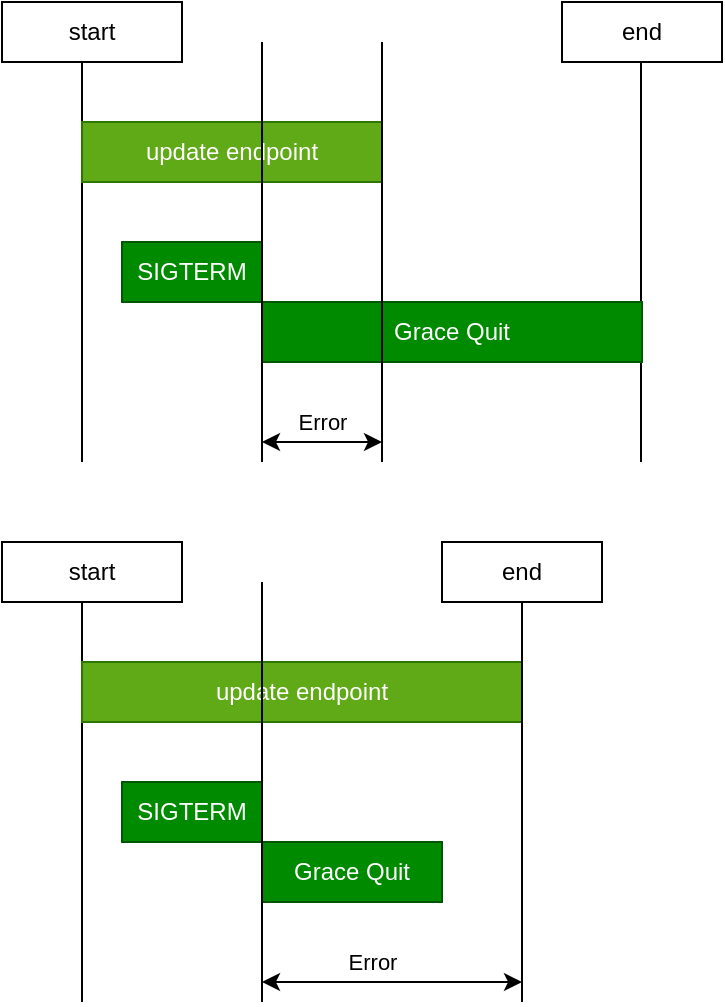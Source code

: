 <mxfile version="24.6.4" type="device">
  <diagram name="第 1 页" id="NF0pKxZkLIZrm6XSLs1j">
    <mxGraphModel dx="897" dy="664" grid="1" gridSize="10" guides="1" tooltips="1" connect="1" arrows="1" fold="1" page="1" pageScale="1" pageWidth="827" pageHeight="1169" math="0" shadow="0">
      <root>
        <mxCell id="0" />
        <mxCell id="1" parent="0" />
        <mxCell id="ma3_RtaVjRlwpRnNTFMP-1" value="" style="endArrow=none;html=1;rounded=0;" parent="1" edge="1">
          <mxGeometry width="50" height="50" relative="1" as="geometry">
            <mxPoint x="240" y="480" as="sourcePoint" />
            <mxPoint x="240" y="280" as="targetPoint" />
          </mxGeometry>
        </mxCell>
        <mxCell id="ma3_RtaVjRlwpRnNTFMP-3" value="update endpoint" style="rounded=0;whiteSpace=wrap;html=1;fillColor=#60a917;fontColor=#ffffff;strokeColor=#2D7600;" parent="1" vertex="1">
          <mxGeometry x="240" y="310" width="150" height="30" as="geometry" />
        </mxCell>
        <mxCell id="ma3_RtaVjRlwpRnNTFMP-5" value="SIGTERM" style="rounded=0;whiteSpace=wrap;html=1;fillColor=#008a00;fontColor=#ffffff;strokeColor=#005700;" parent="1" vertex="1">
          <mxGeometry x="260" y="370" width="70" height="30" as="geometry" />
        </mxCell>
        <mxCell id="ma3_RtaVjRlwpRnNTFMP-6" value="start" style="rounded=0;whiteSpace=wrap;html=1;" parent="1" vertex="1">
          <mxGeometry x="200" y="250" width="90" height="30" as="geometry" />
        </mxCell>
        <mxCell id="ma3_RtaVjRlwpRnNTFMP-7" value="" style="endArrow=none;html=1;rounded=0;" parent="1" edge="1">
          <mxGeometry width="50" height="50" relative="1" as="geometry">
            <mxPoint x="519.5" y="480" as="sourcePoint" />
            <mxPoint x="519.5" y="280" as="targetPoint" />
          </mxGeometry>
        </mxCell>
        <mxCell id="ma3_RtaVjRlwpRnNTFMP-8" value="end" style="rounded=0;whiteSpace=wrap;html=1;" parent="1" vertex="1">
          <mxGeometry x="480" y="250" width="80" height="30" as="geometry" />
        </mxCell>
        <mxCell id="Ib89e8eEE6bc1uW6DCXh-1" value="Grace Quit" style="rounded=0;whiteSpace=wrap;html=1;fillColor=#008a00;fontColor=#ffffff;strokeColor=#005700;" parent="1" vertex="1">
          <mxGeometry x="330" y="400" width="190" height="30" as="geometry" />
        </mxCell>
        <mxCell id="Ib89e8eEE6bc1uW6DCXh-2" value="" style="endArrow=none;html=1;rounded=0;" parent="1" edge="1">
          <mxGeometry width="50" height="50" relative="1" as="geometry">
            <mxPoint x="330" y="480" as="sourcePoint" />
            <mxPoint x="330" y="270" as="targetPoint" />
          </mxGeometry>
        </mxCell>
        <mxCell id="Ib89e8eEE6bc1uW6DCXh-3" value="" style="endArrow=none;html=1;rounded=0;" parent="1" edge="1">
          <mxGeometry width="50" height="50" relative="1" as="geometry">
            <mxPoint x="390" y="480" as="sourcePoint" />
            <mxPoint x="390" y="270" as="targetPoint" />
          </mxGeometry>
        </mxCell>
        <mxCell id="Ib89e8eEE6bc1uW6DCXh-4" value="" style="endArrow=classic;startArrow=classic;html=1;rounded=0;" parent="1" edge="1">
          <mxGeometry width="50" height="50" relative="1" as="geometry">
            <mxPoint x="330" y="470" as="sourcePoint" />
            <mxPoint x="390" y="470" as="targetPoint" />
          </mxGeometry>
        </mxCell>
        <mxCell id="Ib89e8eEE6bc1uW6DCXh-5" value="Error" style="edgeLabel;html=1;align=center;verticalAlign=middle;resizable=0;points=[];" parent="Ib89e8eEE6bc1uW6DCXh-4" vertex="1" connectable="0">
          <mxGeometry x="-0.3" y="3" relative="1" as="geometry">
            <mxPoint x="9" y="-7" as="offset" />
          </mxGeometry>
        </mxCell>
        <mxCell id="vZTJ-_HI4g1W-4reKQ0k-1" value="" style="endArrow=none;html=1;rounded=0;" edge="1" parent="1">
          <mxGeometry width="50" height="50" relative="1" as="geometry">
            <mxPoint x="240" y="750" as="sourcePoint" />
            <mxPoint x="240" y="550" as="targetPoint" />
          </mxGeometry>
        </mxCell>
        <mxCell id="vZTJ-_HI4g1W-4reKQ0k-2" value="update endpoint" style="rounded=0;whiteSpace=wrap;html=1;fillColor=#60a917;fontColor=#ffffff;strokeColor=#2D7600;" vertex="1" parent="1">
          <mxGeometry x="240" y="580" width="220" height="30" as="geometry" />
        </mxCell>
        <mxCell id="vZTJ-_HI4g1W-4reKQ0k-3" value="SIGTERM" style="rounded=0;whiteSpace=wrap;html=1;fillColor=#008a00;fontColor=#ffffff;strokeColor=#005700;" vertex="1" parent="1">
          <mxGeometry x="260" y="640" width="70" height="30" as="geometry" />
        </mxCell>
        <mxCell id="vZTJ-_HI4g1W-4reKQ0k-4" value="start" style="rounded=0;whiteSpace=wrap;html=1;" vertex="1" parent="1">
          <mxGeometry x="200" y="520" width="90" height="30" as="geometry" />
        </mxCell>
        <mxCell id="vZTJ-_HI4g1W-4reKQ0k-5" value="" style="endArrow=none;html=1;rounded=0;" edge="1" parent="1">
          <mxGeometry width="50" height="50" relative="1" as="geometry">
            <mxPoint x="460" y="750" as="sourcePoint" />
            <mxPoint x="460" y="550" as="targetPoint" />
          </mxGeometry>
        </mxCell>
        <mxCell id="vZTJ-_HI4g1W-4reKQ0k-6" value="end" style="rounded=0;whiteSpace=wrap;html=1;" vertex="1" parent="1">
          <mxGeometry x="420" y="520" width="80" height="30" as="geometry" />
        </mxCell>
        <mxCell id="vZTJ-_HI4g1W-4reKQ0k-7" value="Grace Quit" style="rounded=0;whiteSpace=wrap;html=1;fillColor=#008a00;fontColor=#ffffff;strokeColor=#005700;" vertex="1" parent="1">
          <mxGeometry x="330" y="670" width="90" height="30" as="geometry" />
        </mxCell>
        <mxCell id="vZTJ-_HI4g1W-4reKQ0k-8" value="" style="endArrow=none;html=1;rounded=0;" edge="1" parent="1">
          <mxGeometry width="50" height="50" relative="1" as="geometry">
            <mxPoint x="330" y="750" as="sourcePoint" />
            <mxPoint x="330" y="540" as="targetPoint" />
          </mxGeometry>
        </mxCell>
        <mxCell id="vZTJ-_HI4g1W-4reKQ0k-10" value="" style="endArrow=classic;startArrow=classic;html=1;rounded=0;" edge="1" parent="1">
          <mxGeometry width="50" height="50" relative="1" as="geometry">
            <mxPoint x="330" y="740" as="sourcePoint" />
            <mxPoint x="460" y="740" as="targetPoint" />
          </mxGeometry>
        </mxCell>
        <mxCell id="vZTJ-_HI4g1W-4reKQ0k-11" value="Error" style="edgeLabel;html=1;align=center;verticalAlign=middle;resizable=0;points=[];" vertex="1" connectable="0" parent="vZTJ-_HI4g1W-4reKQ0k-10">
          <mxGeometry x="-0.3" y="3" relative="1" as="geometry">
            <mxPoint x="9" y="-7" as="offset" />
          </mxGeometry>
        </mxCell>
      </root>
    </mxGraphModel>
  </diagram>
</mxfile>

